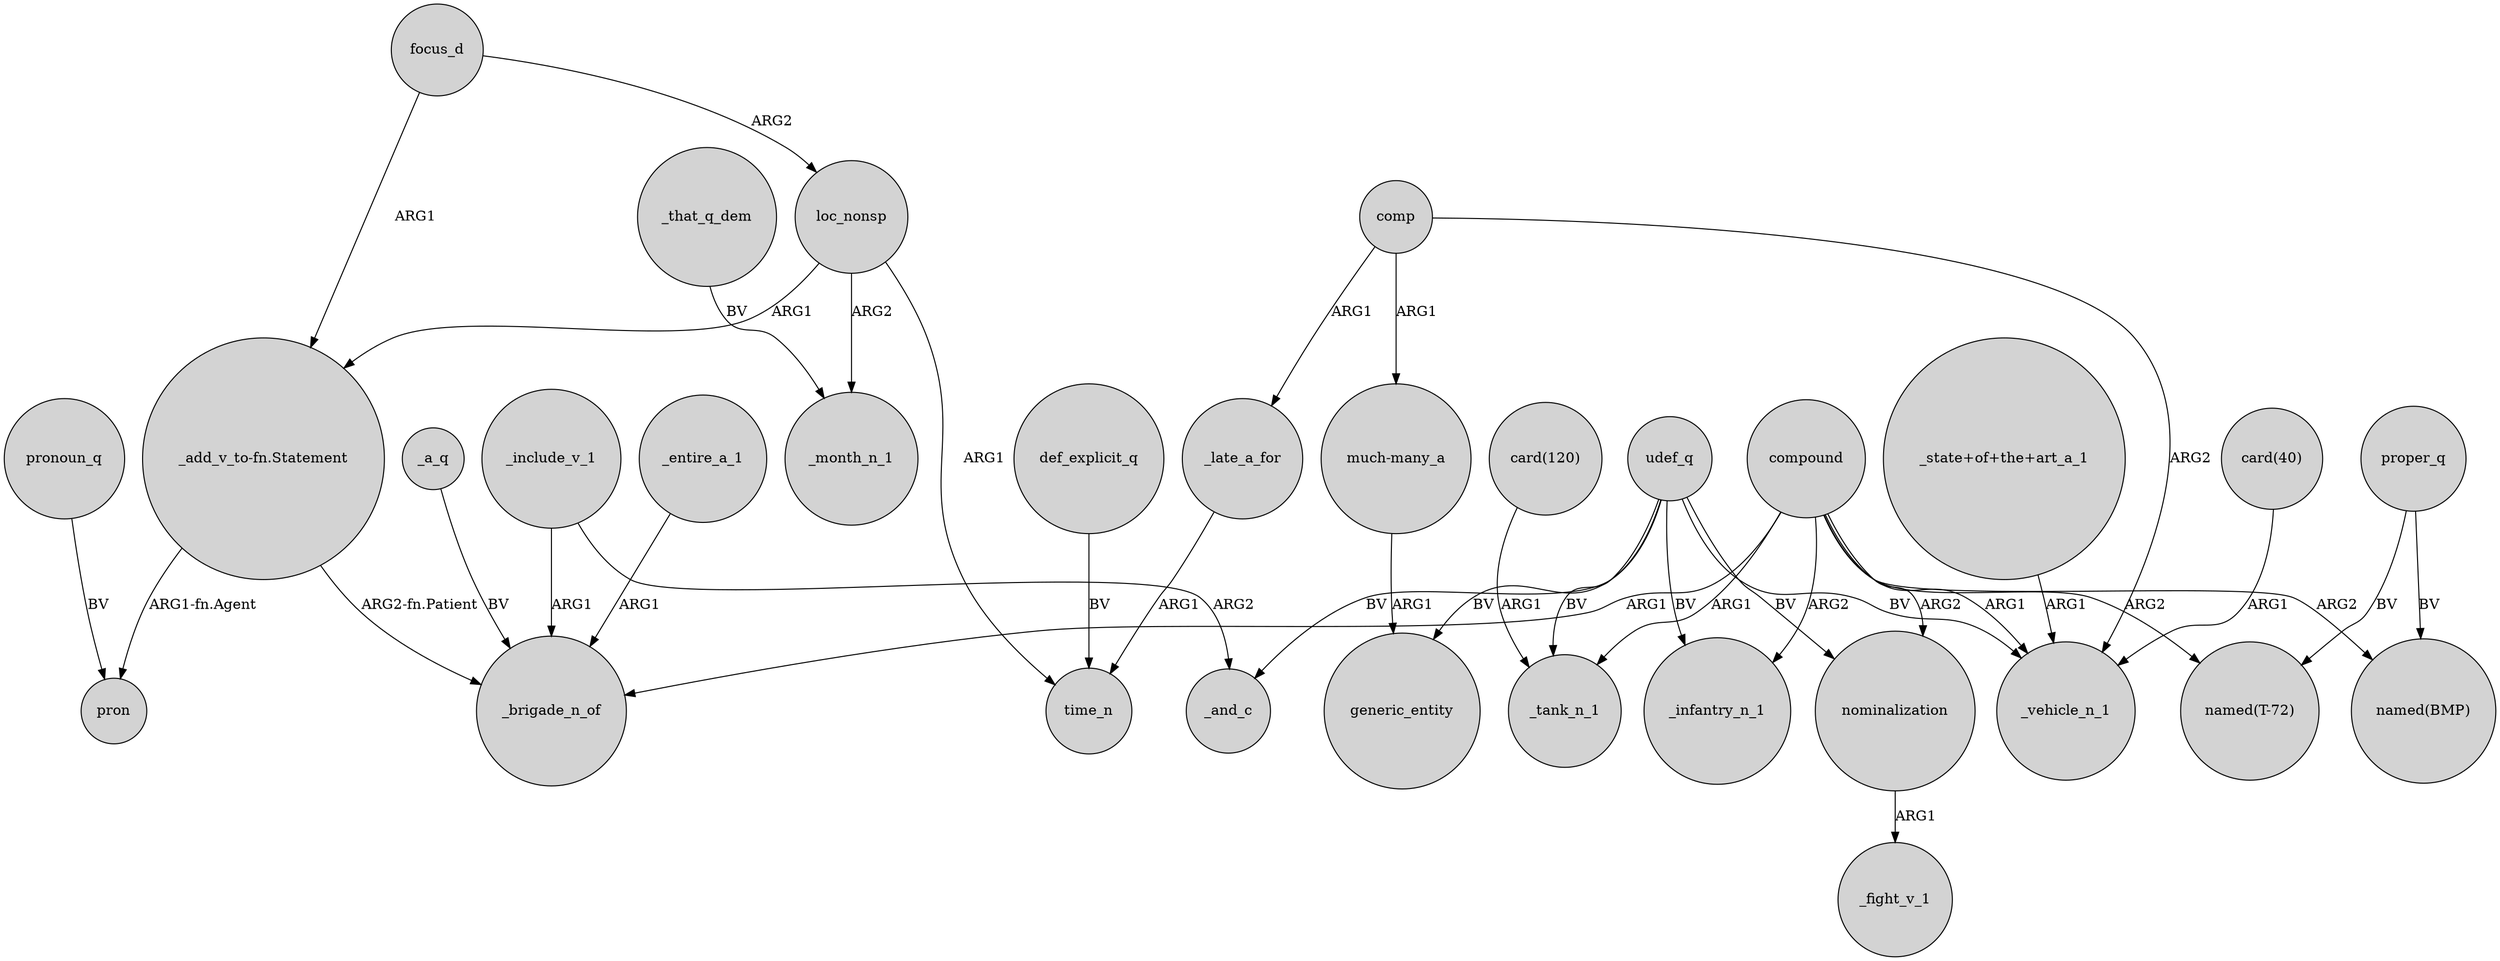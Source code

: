 digraph {
	node [shape=circle style=filled]
	_include_v_1 -> _and_c [label=ARG2]
	focus_d -> loc_nonsp [label=ARG2]
	_entire_a_1 -> _brigade_n_of [label=ARG1]
	compound -> _tank_n_1 [label=ARG1]
	comp -> _late_a_for [label=ARG1]
	udef_q -> generic_entity [label=BV]
	def_explicit_q -> time_n [label=BV]
	udef_q -> _tank_n_1 [label=BV]
	"card(120)" -> _tank_n_1 [label=ARG1]
	"much-many_a" -> generic_entity [label=ARG1]
	comp -> _vehicle_n_1 [label=ARG2]
	udef_q -> _infantry_n_1 [label=BV]
	nominalization -> _fight_v_1 [label=ARG1]
	_a_q -> _brigade_n_of [label=BV]
	loc_nonsp -> "_add_v_to-fn.Statement" [label=ARG1]
	compound -> "named(T-72)" [label=ARG2]
	compound -> nominalization [label=ARG2]
	loc_nonsp -> time_n [label=ARG1]
	"_add_v_to-fn.Statement" -> pron [label="ARG1-fn.Agent"]
	udef_q -> _vehicle_n_1 [label=BV]
	compound -> _vehicle_n_1 [label=ARG1]
	focus_d -> "_add_v_to-fn.Statement" [label=ARG1]
	proper_q -> "named(BMP)" [label=BV]
	pronoun_q -> pron [label=BV]
	compound -> _brigade_n_of [label=ARG1]
	_include_v_1 -> _brigade_n_of [label=ARG1]
	comp -> "much-many_a" [label=ARG1]
	compound -> _infantry_n_1 [label=ARG2]
	udef_q -> nominalization [label=BV]
	_that_q_dem -> _month_n_1 [label=BV]
	proper_q -> "named(T-72)" [label=BV]
	"_state+of+the+art_a_1" -> _vehicle_n_1 [label=ARG1]
	_late_a_for -> time_n [label=ARG1]
	compound -> "named(BMP)" [label=ARG2]
	"card(40)" -> _vehicle_n_1 [label=ARG1]
	loc_nonsp -> _month_n_1 [label=ARG2]
	udef_q -> _and_c [label=BV]
	"_add_v_to-fn.Statement" -> _brigade_n_of [label="ARG2-fn.Patient"]
}
